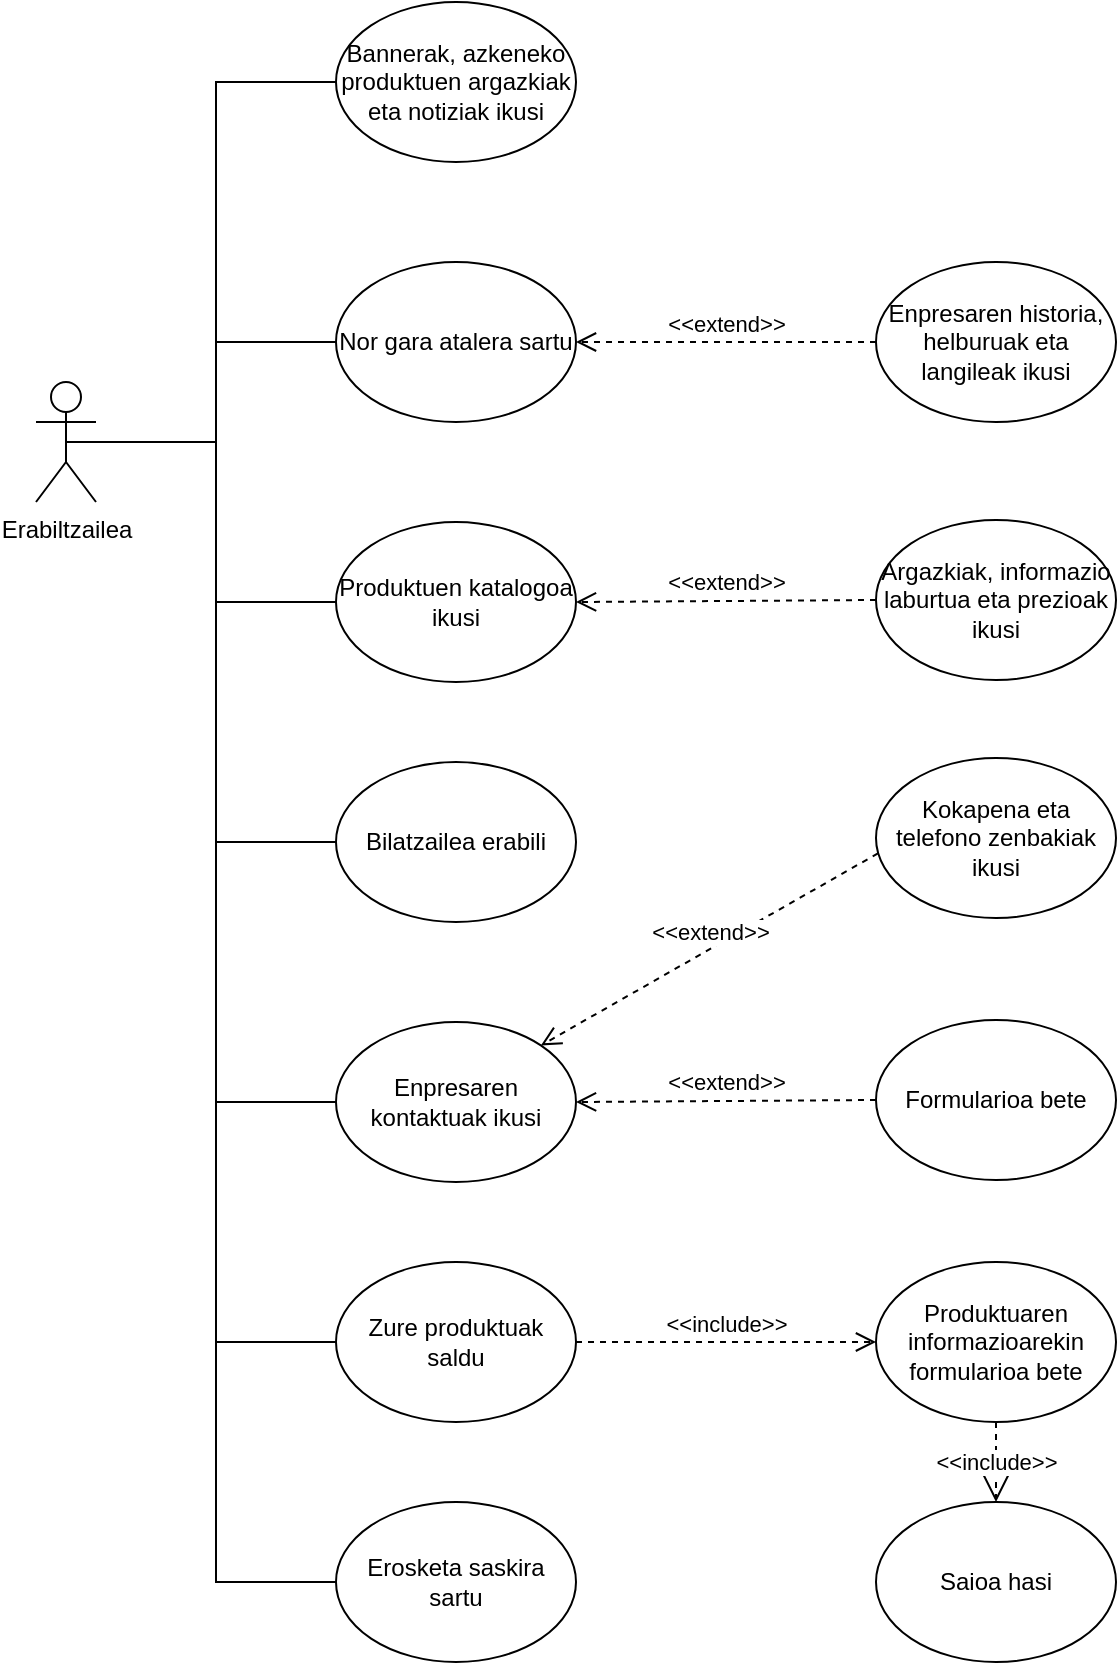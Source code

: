 <mxfile version="24.7.17">
  <diagram name="Página-1" id="FbP1y8tospe4EU1vQt8n">
    <mxGraphModel dx="1194" dy="1886" grid="1" gridSize="10" guides="1" tooltips="1" connect="1" arrows="1" fold="1" page="1" pageScale="1" pageWidth="827" pageHeight="1169" math="0" shadow="0">
      <root>
        <mxCell id="0" />
        <mxCell id="1" parent="0" />
        <mxCell id="so4owkNpq1mxeRNhr6Jz-1" value="Erabiltzailea&lt;div&gt;&lt;br&gt;&lt;/div&gt;" style="shape=umlActor;verticalLabelPosition=bottom;verticalAlign=top;html=1;outlineConnect=0;" parent="1" vertex="1">
          <mxGeometry x="70" y="-891" width="30" height="60" as="geometry" />
        </mxCell>
        <mxCell id="so4owkNpq1mxeRNhr6Jz-9" value="Bannerak, azkeneko produktuen argazkiak eta notiziak ikusi" style="ellipse;whiteSpace=wrap;html=1;" parent="1" vertex="1">
          <mxGeometry x="220" y="-1081" width="120" height="80" as="geometry" />
        </mxCell>
        <mxCell id="so4owkNpq1mxeRNhr6Jz-10" value="" style="endArrow=none;html=1;rounded=0;" parent="1" source="so4owkNpq1mxeRNhr6Jz-1" target="so4owkNpq1mxeRNhr6Jz-9" edge="1">
          <mxGeometry width="50" height="50" relative="1" as="geometry">
            <mxPoint x="110" y="-861" as="sourcePoint" />
            <mxPoint x="160" y="-911" as="targetPoint" />
            <Array as="points">
              <mxPoint x="160" y="-861" />
              <mxPoint x="160" y="-1041" />
            </Array>
          </mxGeometry>
        </mxCell>
        <mxCell id="so4owkNpq1mxeRNhr6Jz-11" value="Nor gara atalera sartu" style="ellipse;whiteSpace=wrap;html=1;" parent="1" vertex="1">
          <mxGeometry x="220" y="-951" width="120" height="80" as="geometry" />
        </mxCell>
        <mxCell id="so4owkNpq1mxeRNhr6Jz-16" value="Produktuen katalogoa ikusi" style="ellipse;whiteSpace=wrap;html=1;" parent="1" vertex="1">
          <mxGeometry x="220" y="-821" width="120" height="80" as="geometry" />
        </mxCell>
        <mxCell id="so4owkNpq1mxeRNhr6Jz-17" value="Zure produktuak saldu" style="ellipse;whiteSpace=wrap;html=1;" parent="1" vertex="1">
          <mxGeometry x="220" y="-451" width="120" height="80" as="geometry" />
        </mxCell>
        <mxCell id="so4owkNpq1mxeRNhr6Jz-18" value="Enpresaren kontaktuak ikusi" style="ellipse;whiteSpace=wrap;html=1;" parent="1" vertex="1">
          <mxGeometry x="220" y="-571" width="120" height="80" as="geometry" />
        </mxCell>
        <mxCell id="so4owkNpq1mxeRNhr6Jz-20" value="Bilatzailea erabili" style="ellipse;whiteSpace=wrap;html=1;" parent="1" vertex="1">
          <mxGeometry x="220" y="-701" width="120" height="80" as="geometry" />
        </mxCell>
        <mxCell id="so4owkNpq1mxeRNhr6Jz-21" value="Erosketa saskira sartu" style="ellipse;whiteSpace=wrap;html=1;" parent="1" vertex="1">
          <mxGeometry x="220" y="-331" width="120" height="80" as="geometry" />
        </mxCell>
        <mxCell id="so4owkNpq1mxeRNhr6Jz-22" value="Saioa hasi" style="ellipse;whiteSpace=wrap;html=1;" parent="1" vertex="1">
          <mxGeometry x="490" y="-331" width="120" height="80" as="geometry" />
        </mxCell>
        <mxCell id="so4owkNpq1mxeRNhr6Jz-23" value="" style="endArrow=none;html=1;rounded=0;exitX=0.5;exitY=0.5;exitDx=0;exitDy=0;exitPerimeter=0;entryX=0;entryY=0.5;entryDx=0;entryDy=0;" parent="1" source="so4owkNpq1mxeRNhr6Jz-1" target="so4owkNpq1mxeRNhr6Jz-11" edge="1">
          <mxGeometry width="50" height="50" relative="1" as="geometry">
            <mxPoint x="90" y="-871" as="sourcePoint" />
            <mxPoint x="201" y="-1191" as="targetPoint" />
            <Array as="points">
              <mxPoint x="160" y="-861" />
              <mxPoint x="160" y="-911" />
            </Array>
          </mxGeometry>
        </mxCell>
        <mxCell id="so4owkNpq1mxeRNhr6Jz-25" value="" style="endArrow=none;html=1;rounded=0;entryX=0;entryY=0.5;entryDx=0;entryDy=0;exitX=0.5;exitY=0.5;exitDx=0;exitDy=0;exitPerimeter=0;" parent="1" source="so4owkNpq1mxeRNhr6Jz-1" target="so4owkNpq1mxeRNhr6Jz-16" edge="1">
          <mxGeometry width="50" height="50" relative="1" as="geometry">
            <mxPoint x="90" y="-871" as="sourcePoint" />
            <mxPoint x="325" y="-1155" as="targetPoint" />
            <Array as="points">
              <mxPoint x="160" y="-861" />
              <mxPoint x="160" y="-781" />
            </Array>
          </mxGeometry>
        </mxCell>
        <mxCell id="so4owkNpq1mxeRNhr6Jz-26" value="" style="endArrow=none;html=1;rounded=0;entryX=0;entryY=0.5;entryDx=0;entryDy=0;exitX=0.5;exitY=0.5;exitDx=0;exitDy=0;exitPerimeter=0;" parent="1" source="so4owkNpq1mxeRNhr6Jz-1" target="so4owkNpq1mxeRNhr6Jz-20" edge="1">
          <mxGeometry width="50" height="50" relative="1" as="geometry">
            <mxPoint x="110" y="-861" as="sourcePoint" />
            <mxPoint x="490" y="-1011" as="targetPoint" />
            <Array as="points">
              <mxPoint x="160" y="-861" />
              <mxPoint x="160" y="-661" />
            </Array>
          </mxGeometry>
        </mxCell>
        <mxCell id="so4owkNpq1mxeRNhr6Jz-27" value="" style="endArrow=none;html=1;rounded=0;entryX=0;entryY=0.5;entryDx=0;entryDy=0;exitX=0.5;exitY=0.5;exitDx=0;exitDy=0;exitPerimeter=0;" parent="1" source="so4owkNpq1mxeRNhr6Jz-1" target="so4owkNpq1mxeRNhr6Jz-18" edge="1">
          <mxGeometry width="50" height="50" relative="1" as="geometry">
            <mxPoint x="90" y="-871" as="sourcePoint" />
            <mxPoint x="492" y="-987" as="targetPoint" />
            <Array as="points">
              <mxPoint x="160" y="-861" />
              <mxPoint x="160" y="-531" />
            </Array>
          </mxGeometry>
        </mxCell>
        <mxCell id="so4owkNpq1mxeRNhr6Jz-28" value="" style="endArrow=none;html=1;rounded=0;entryX=0;entryY=0.5;entryDx=0;entryDy=0;exitX=0.5;exitY=0.5;exitDx=0;exitDy=0;exitPerimeter=0;" parent="1" source="so4owkNpq1mxeRNhr6Jz-1" target="so4owkNpq1mxeRNhr6Jz-17" edge="1">
          <mxGeometry width="50" height="50" relative="1" as="geometry">
            <mxPoint x="110" y="-861" as="sourcePoint" />
            <mxPoint x="480" y="-821" as="targetPoint" />
            <Array as="points">
              <mxPoint x="160" y="-861" />
              <mxPoint x="160" y="-411" />
            </Array>
          </mxGeometry>
        </mxCell>
        <mxCell id="so4owkNpq1mxeRNhr6Jz-29" value="" style="endArrow=none;html=1;rounded=0;exitX=0.5;exitY=0.5;exitDx=0;exitDy=0;exitPerimeter=0;" parent="1" source="so4owkNpq1mxeRNhr6Jz-1" edge="1">
          <mxGeometry width="50" height="50" relative="1" as="geometry">
            <mxPoint x="110" y="-861" as="sourcePoint" />
            <mxPoint x="220" y="-291" as="targetPoint" />
            <Array as="points">
              <mxPoint x="160" y="-861" />
              <mxPoint x="160" y="-291" />
            </Array>
          </mxGeometry>
        </mxCell>
        <mxCell id="so4owkNpq1mxeRNhr6Jz-31" value="&amp;lt;&amp;lt;include&amp;gt;&amp;gt;" style="endArrow=open;endSize=12;dashed=1;html=1;rounded=0;entryX=0.5;entryY=0;entryDx=0;entryDy=0;exitX=0.5;exitY=1;exitDx=0;exitDy=0;" parent="1" source="so4owkNpq1mxeRNhr6Jz-41" target="so4owkNpq1mxeRNhr6Jz-22" edge="1">
          <mxGeometry width="160" relative="1" as="geometry">
            <mxPoint x="909.999" y="-785.44" as="sourcePoint" />
            <mxPoint x="1004.87" y="-741" as="targetPoint" />
          </mxGeometry>
        </mxCell>
        <mxCell id="so4owkNpq1mxeRNhr6Jz-32" value="Enpresaren historia, helburuak eta langileak ikusi" style="ellipse;whiteSpace=wrap;html=1;" parent="1" vertex="1">
          <mxGeometry x="490" y="-951" width="120" height="80" as="geometry" />
        </mxCell>
        <mxCell id="so4owkNpq1mxeRNhr6Jz-33" value="&amp;lt;&amp;lt;extend&amp;gt;&amp;gt;" style="html=1;verticalAlign=bottom;endArrow=open;dashed=1;endSize=8;curved=0;rounded=0;entryX=1;entryY=0.5;entryDx=0;entryDy=0;exitX=0;exitY=0.5;exitDx=0;exitDy=0;" parent="1" source="so4owkNpq1mxeRNhr6Jz-32" target="so4owkNpq1mxeRNhr6Jz-11" edge="1">
          <mxGeometry relative="1" as="geometry">
            <mxPoint x="470" y="-1221" as="sourcePoint" />
            <mxPoint x="390" y="-1221" as="targetPoint" />
          </mxGeometry>
        </mxCell>
        <mxCell id="so4owkNpq1mxeRNhr6Jz-34" value="Argazkiak, informazio laburtua eta prezioak ikusi" style="ellipse;whiteSpace=wrap;html=1;" parent="1" vertex="1">
          <mxGeometry x="490" y="-822" width="120" height="80" as="geometry" />
        </mxCell>
        <mxCell id="so4owkNpq1mxeRNhr6Jz-35" value="&amp;lt;&amp;lt;extend&amp;gt;&amp;gt;" style="html=1;verticalAlign=bottom;endArrow=open;dashed=1;endSize=8;curved=0;rounded=0;exitX=0;exitY=0.5;exitDx=0;exitDy=0;entryX=1;entryY=0.5;entryDx=0;entryDy=0;" parent="1" source="so4owkNpq1mxeRNhr6Jz-34" target="so4owkNpq1mxeRNhr6Jz-16" edge="1">
          <mxGeometry relative="1" as="geometry">
            <mxPoint x="590" y="-1181" as="sourcePoint" />
            <mxPoint x="520" y="-1131" as="targetPoint" />
          </mxGeometry>
        </mxCell>
        <mxCell id="so4owkNpq1mxeRNhr6Jz-37" value="Kokapena eta telefono zenbakiak ikusi&lt;span style=&quot;color: rgba(0, 0, 0, 0); font-family: monospace; font-size: 0px; text-align: start; text-wrap: nowrap;&quot;&gt;%3CmxGraphModel%3E%3Croot%3E%3CmxCell%20id%3D%220%22%2F%3E%3CmxCell%20id%3D%221%22%20parent%3D%220%22%2F%3E%3CmxCell%20id%3D%222%22%20value%3D%22%26amp%3Blt%3B%26amp%3Blt%3Bextend%26amp%3Bgt%3B%26amp%3Bgt%3B%22%20style%3D%22html%3D1%3BverticalAlign%3Dbottom%3BendArrow%3Dopen%3Bdashed%3D1%3BendSize%3D8%3Bcurved%3D0%3Brounded%3D0%3B%22%20edge%3D%221%22%20parent%3D%221%22%3E%3CmxGeometry%20relative%3D%221%22%20as%3D%22geometry%22%3E%3CmxPoint%20x%3D%22470%22%20y%3D%22-260%22%20as%3D%22sourcePoint%22%2F%3E%3CmxPoint%20x%3D%22390%22%20y%3D%22-200%22%20as%3D%22targetPoint%22%2F%3E%3C%2FmxGeometry%3E%3C%2FmxCell%3E%3C%2Froot%3E%3C%2FmxGraphModel%3E&lt;/span&gt;" style="ellipse;whiteSpace=wrap;html=1;" parent="1" vertex="1">
          <mxGeometry x="490" y="-703" width="120" height="80" as="geometry" />
        </mxCell>
        <mxCell id="so4owkNpq1mxeRNhr6Jz-38" value="Formularioa bete" style="ellipse;whiteSpace=wrap;html=1;" parent="1" vertex="1">
          <mxGeometry x="490" y="-572" width="120" height="80" as="geometry" />
        </mxCell>
        <mxCell id="so4owkNpq1mxeRNhr6Jz-39" value="&amp;lt;&amp;lt;extend&amp;gt;&amp;gt;" style="html=1;verticalAlign=bottom;endArrow=open;dashed=1;endSize=8;curved=0;rounded=0;exitX=0.008;exitY=0.596;exitDx=0;exitDy=0;exitPerimeter=0;entryX=1;entryY=0;entryDx=0;entryDy=0;" parent="1" source="so4owkNpq1mxeRNhr6Jz-37" target="so4owkNpq1mxeRNhr6Jz-18" edge="1">
          <mxGeometry relative="1" as="geometry">
            <mxPoint x="707" y="-990" as="sourcePoint" />
            <mxPoint x="631" y="-941" as="targetPoint" />
          </mxGeometry>
        </mxCell>
        <mxCell id="so4owkNpq1mxeRNhr6Jz-40" value="&amp;lt;&amp;lt;extend&amp;gt;&amp;gt;" style="html=1;verticalAlign=bottom;endArrow=open;dashed=1;endSize=8;curved=0;rounded=0;exitX=0;exitY=0.5;exitDx=0;exitDy=0;entryX=1;entryY=0.5;entryDx=0;entryDy=0;" parent="1" source="so4owkNpq1mxeRNhr6Jz-38" target="so4owkNpq1mxeRNhr6Jz-18" edge="1">
          <mxGeometry relative="1" as="geometry">
            <mxPoint x="716" y="-961" as="sourcePoint" />
            <mxPoint x="640" y="-912" as="targetPoint" />
          </mxGeometry>
        </mxCell>
        <mxCell id="so4owkNpq1mxeRNhr6Jz-41" value="Produktuaren informazioarekin formularioa bete" style="ellipse;whiteSpace=wrap;html=1;" parent="1" vertex="1">
          <mxGeometry x="490" y="-451" width="120" height="80" as="geometry" />
        </mxCell>
        <mxCell id="so4owkNpq1mxeRNhr6Jz-42" value="&amp;lt;&amp;lt;include&amp;gt;&amp;gt;" style="html=1;verticalAlign=bottom;endArrow=open;dashed=1;endSize=8;curved=0;rounded=0;entryX=0;entryY=0.5;entryDx=0;entryDy=0;exitX=1;exitY=0.5;exitDx=0;exitDy=0;" parent="1" source="so4owkNpq1mxeRNhr6Jz-17" target="so4owkNpq1mxeRNhr6Jz-41" edge="1">
          <mxGeometry relative="1" as="geometry">
            <mxPoint x="780" y="-821" as="sourcePoint" />
            <mxPoint x="793" y="-841" as="targetPoint" />
          </mxGeometry>
        </mxCell>
      </root>
    </mxGraphModel>
  </diagram>
</mxfile>
